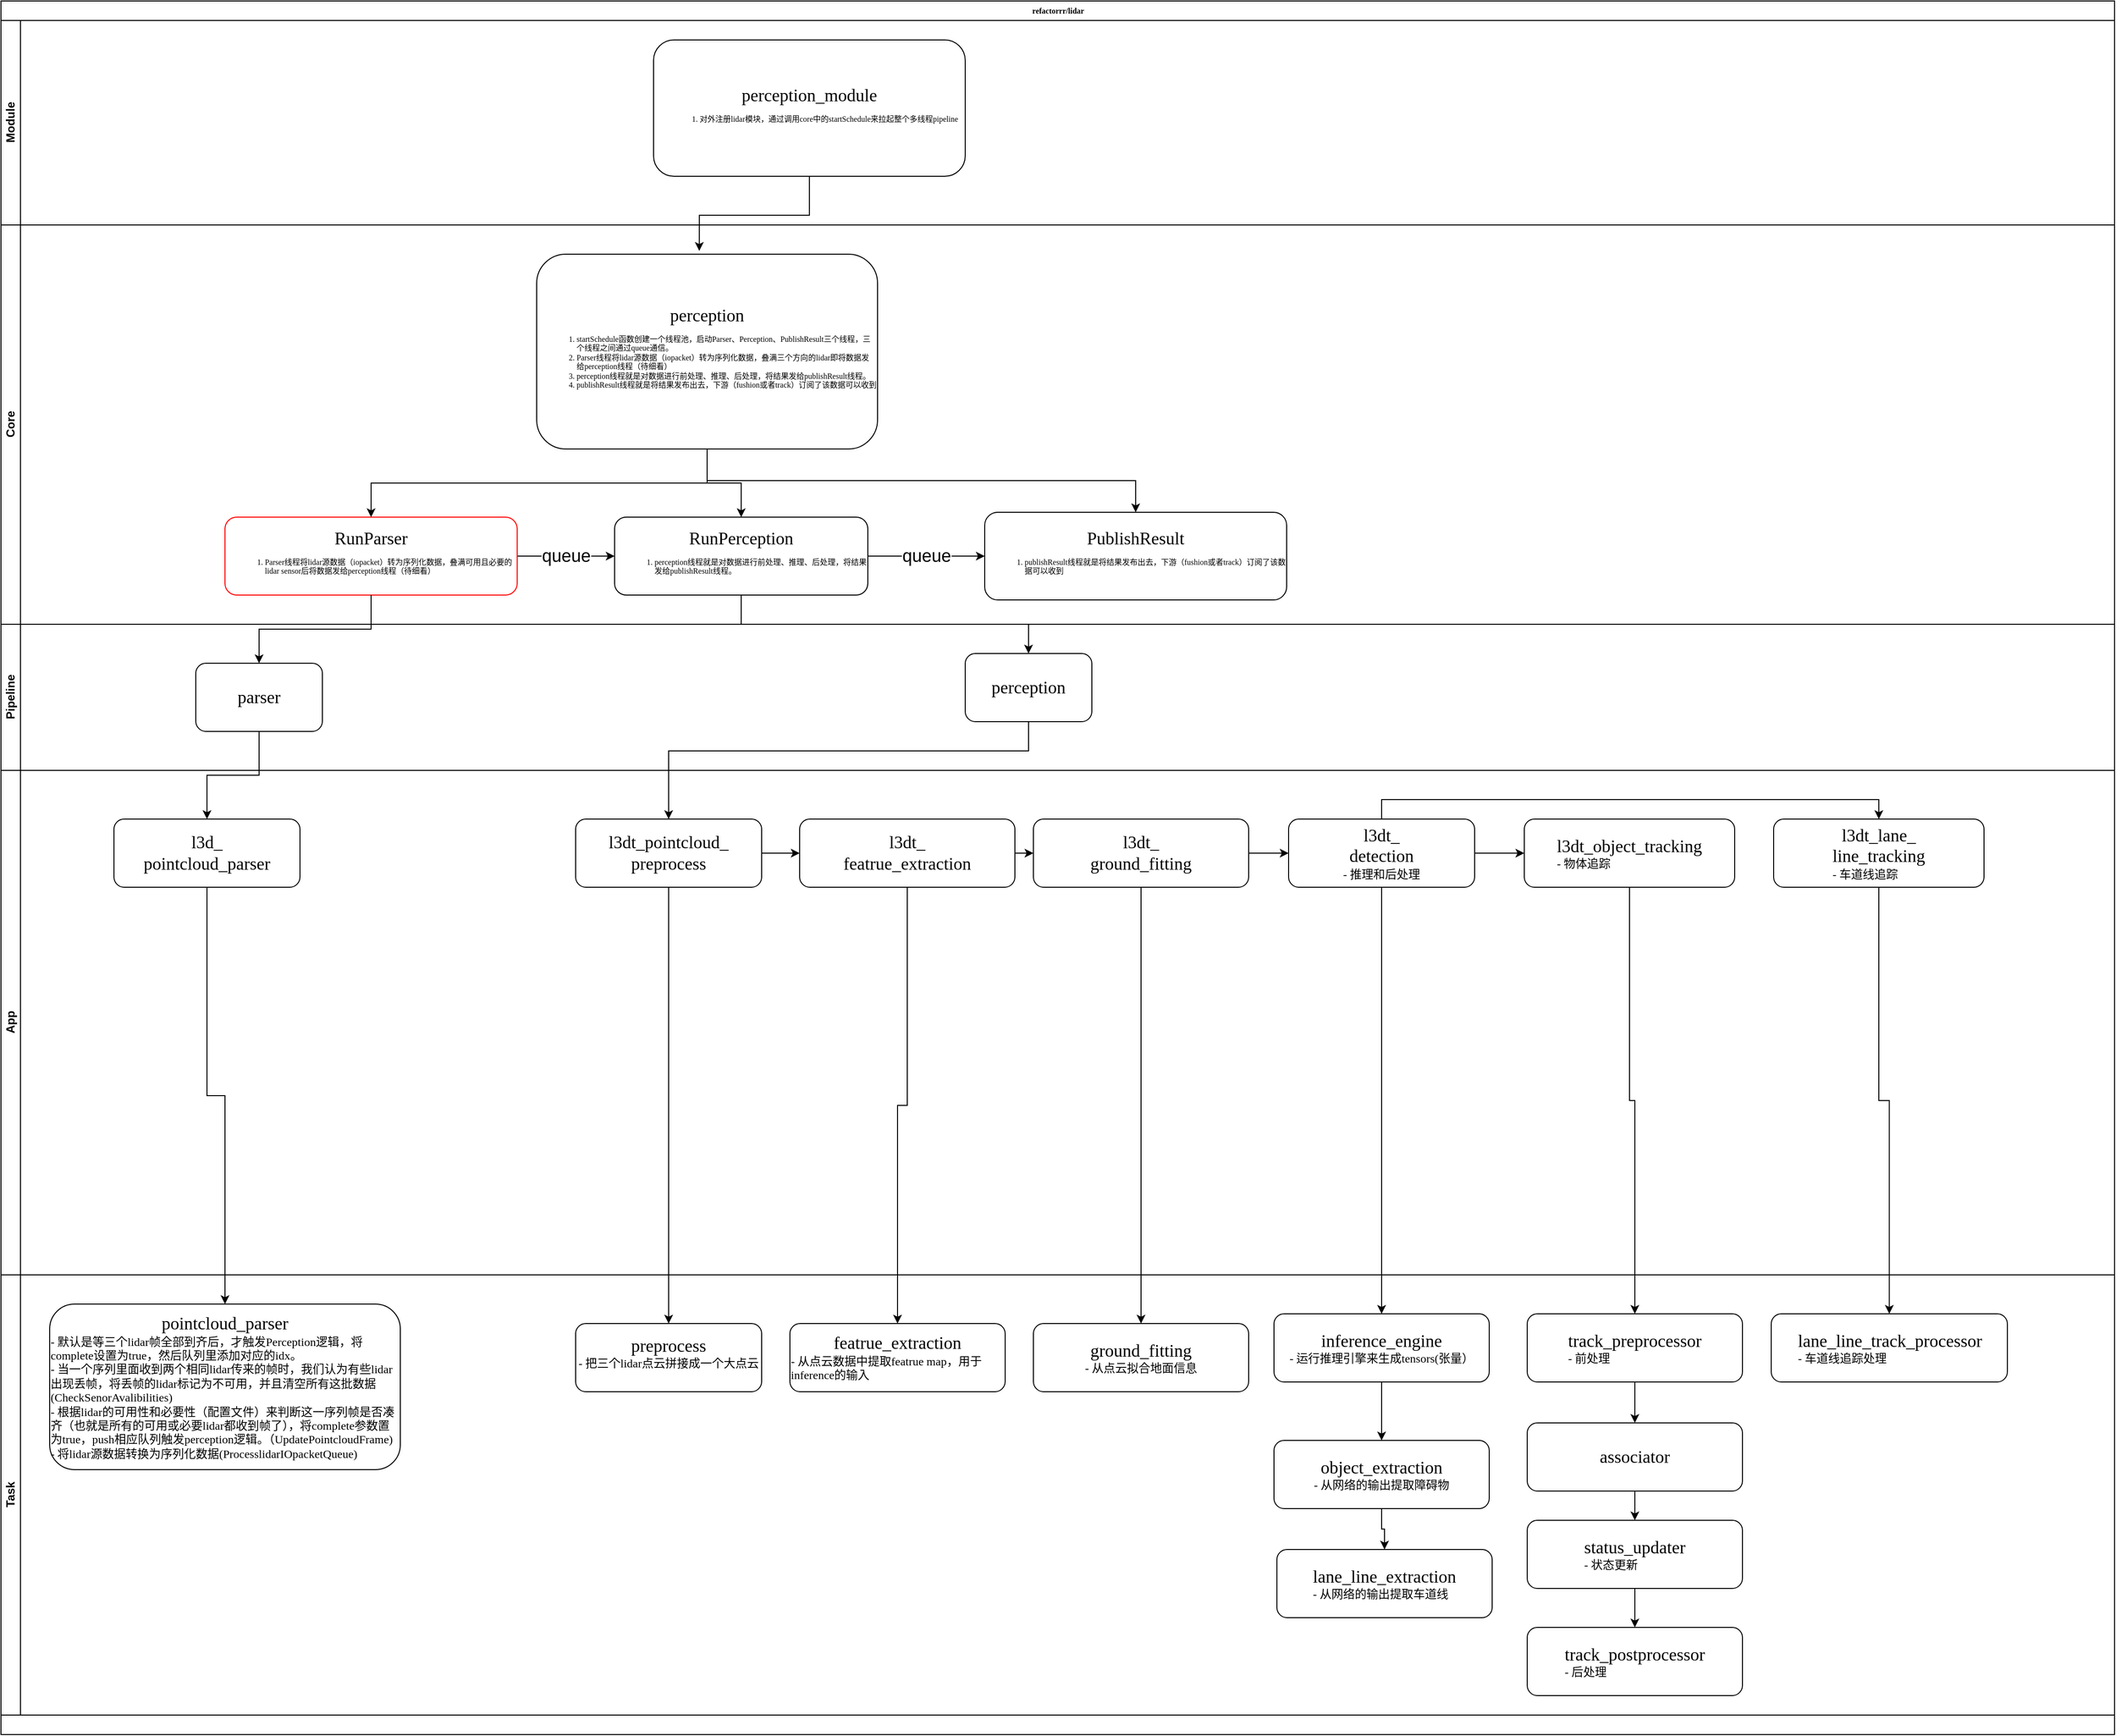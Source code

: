 <mxfile version="20.4.0" type="github" pages="2">
  <diagram id="prtHgNgQTEPvFCAcTncT" name="lidar">
    <mxGraphModel dx="693" dy="453" grid="1" gridSize="10" guides="1" tooltips="1" connect="1" arrows="1" fold="1" page="1" pageScale="1" pageWidth="827" pageHeight="1169" math="0" shadow="0">
      <root>
        <mxCell id="0" />
        <mxCell id="1" parent="0" />
        <mxCell id="i9hTqn1LafawCwxlMAOP-1" value="refactorrr/lidar" style="swimlane;html=1;childLayout=stackLayout;horizontal=1;startSize=20;horizontalStack=0;rounded=0;shadow=0;labelBackgroundColor=none;strokeWidth=1;fontFamily=Verdana;fontSize=8;align=center;" vertex="1" parent="1">
          <mxGeometry x="520" y="210" width="2170" height="1780" as="geometry">
            <mxRectangle x="20" y="870" width="70" height="30" as="alternateBounds" />
          </mxGeometry>
        </mxCell>
        <mxCell id="i9hTqn1LafawCwxlMAOP-2" value="Module" style="swimlane;html=1;startSize=20;horizontal=0;" vertex="1" parent="i9hTqn1LafawCwxlMAOP-1">
          <mxGeometry y="20" width="2170" height="210" as="geometry">
            <mxRectangle y="20" width="680" height="30" as="alternateBounds" />
          </mxGeometry>
        </mxCell>
        <mxCell id="i9hTqn1LafawCwxlMAOP-3" value="&lt;font style=&quot;font-size: 18px;&quot;&gt;perception_module&lt;/font&gt;&lt;br&gt;&lt;div style=&quot;text-align: left;&quot;&gt;&lt;ol&gt;&lt;li&gt;对外注册lidar模块，通过调用core中的startSchedule来拉起整个多线程pipeline&lt;/li&gt;&lt;/ol&gt;&lt;/div&gt;" style="rounded=1;whiteSpace=wrap;html=1;shadow=0;labelBackgroundColor=none;strokeWidth=1;fontFamily=Verdana;fontSize=8;align=center;" vertex="1" parent="i9hTqn1LafawCwxlMAOP-2">
          <mxGeometry x="670" y="20" width="320" height="140" as="geometry" />
        </mxCell>
        <mxCell id="i9hTqn1LafawCwxlMAOP-4" value="Core" style="swimlane;html=1;startSize=20;horizontal=0;" vertex="1" parent="i9hTqn1LafawCwxlMAOP-1">
          <mxGeometry y="230" width="2170" height="410" as="geometry">
            <mxRectangle y="20" width="680" height="30" as="alternateBounds" />
          </mxGeometry>
        </mxCell>
        <mxCell id="i9hTqn1LafawCwxlMAOP-6" style="edgeStyle=orthogonalEdgeStyle;rounded=0;orthogonalLoop=1;jettySize=auto;html=1;exitX=0.5;exitY=1;exitDx=0;exitDy=0;entryX=0.5;entryY=0;entryDx=0;entryDy=0;fontSize=18;" edge="1" parent="i9hTqn1LafawCwxlMAOP-4" source="i9hTqn1LafawCwxlMAOP-9" target="i9hTqn1LafawCwxlMAOP-13">
          <mxGeometry relative="1" as="geometry" />
        </mxCell>
        <mxCell id="i9hTqn1LafawCwxlMAOP-7" style="edgeStyle=orthogonalEdgeStyle;rounded=0;orthogonalLoop=1;jettySize=auto;html=1;exitX=0.5;exitY=1;exitDx=0;exitDy=0;fontSize=18;" edge="1" parent="i9hTqn1LafawCwxlMAOP-4" source="i9hTqn1LafawCwxlMAOP-9" target="i9hTqn1LafawCwxlMAOP-11">
          <mxGeometry relative="1" as="geometry" />
        </mxCell>
        <mxCell id="i9hTqn1LafawCwxlMAOP-8" style="edgeStyle=orthogonalEdgeStyle;rounded=0;orthogonalLoop=1;jettySize=auto;html=1;exitX=0.5;exitY=1;exitDx=0;exitDy=0;fontSize=18;" edge="1" parent="i9hTqn1LafawCwxlMAOP-4" source="i9hTqn1LafawCwxlMAOP-9" target="i9hTqn1LafawCwxlMAOP-14">
          <mxGeometry relative="1" as="geometry" />
        </mxCell>
        <mxCell id="i9hTqn1LafawCwxlMAOP-9" value="&lt;font style=&quot;font-size: 18px;&quot;&gt;perception&lt;/font&gt;&lt;br&gt;&lt;div style=&quot;text-align: left;&quot;&gt;&lt;ol&gt;&lt;li&gt;&lt;span style=&quot;background-color: initial;&quot;&gt;startSchedule函数创建一个线程池，启动Parser、Perception、PublishResult三个线程，三个线程之间通过queue通信。&lt;/span&gt;&lt;/li&gt;&lt;li&gt;&lt;span style=&quot;background-color: initial;&quot;&gt;Parser线程将lidar源数据（iopacket）转为序列化数据，叠满三个方向的lidar即将数据发给perception线程（待细看）&lt;/span&gt;&lt;/li&gt;&lt;li&gt;&lt;span style=&quot;background-color: initial;&quot;&gt;perception线程就是对数据进行前处理、推理、后处理，将结果发给publishResult线程。&lt;/span&gt;&lt;/li&gt;&lt;li&gt;&lt;span style=&quot;background-color: initial;&quot;&gt;publishResult线程就是将结果发布出去，下游（fushion或者track）订阅了该数据可以收到&lt;/span&gt;&lt;/li&gt;&lt;/ol&gt;&lt;/div&gt;" style="rounded=1;whiteSpace=wrap;html=1;shadow=0;labelBackgroundColor=none;strokeWidth=1;fontFamily=Verdana;fontSize=8;align=center;" vertex="1" parent="i9hTqn1LafawCwxlMAOP-4">
          <mxGeometry x="550" y="30" width="350" height="200" as="geometry" />
        </mxCell>
        <mxCell id="i9hTqn1LafawCwxlMAOP-10" value="queue" style="edgeStyle=orthogonalEdgeStyle;rounded=0;orthogonalLoop=1;jettySize=auto;html=1;exitX=1;exitY=0.5;exitDx=0;exitDy=0;entryX=0;entryY=0.5;entryDx=0;entryDy=0;fontSize=18;" edge="1" parent="i9hTqn1LafawCwxlMAOP-4" source="i9hTqn1LafawCwxlMAOP-11" target="i9hTqn1LafawCwxlMAOP-14">
          <mxGeometry relative="1" as="geometry" />
        </mxCell>
        <mxCell id="i9hTqn1LafawCwxlMAOP-11" value="&lt;font style=&quot;font-size: 18px;&quot;&gt;RunPerception&lt;/font&gt;&lt;br&gt;&lt;div style=&quot;text-align: left;&quot;&gt;&lt;ol&gt;&lt;li&gt;&lt;span style=&quot;background-color: initial;&quot;&gt;perception线程就是对数据进行前处理、推理、后处理，将结果发给publishResult线程。&lt;/span&gt;&lt;br&gt;&lt;/li&gt;&lt;/ol&gt;&lt;/div&gt;" style="rounded=1;whiteSpace=wrap;html=1;shadow=0;labelBackgroundColor=none;strokeWidth=1;fontFamily=Verdana;fontSize=8;align=center;" vertex="1" parent="i9hTqn1LafawCwxlMAOP-4">
          <mxGeometry x="630" y="300" width="260" height="80" as="geometry" />
        </mxCell>
        <mxCell id="i9hTqn1LafawCwxlMAOP-12" value="queue" style="edgeStyle=orthogonalEdgeStyle;rounded=0;orthogonalLoop=1;jettySize=auto;html=1;exitX=1;exitY=0.5;exitDx=0;exitDy=0;entryX=0;entryY=0.5;entryDx=0;entryDy=0;fontSize=18;" edge="1" parent="i9hTqn1LafawCwxlMAOP-4" source="i9hTqn1LafawCwxlMAOP-13" target="i9hTqn1LafawCwxlMAOP-11">
          <mxGeometry relative="1" as="geometry" />
        </mxCell>
        <mxCell id="i9hTqn1LafawCwxlMAOP-13" value="&lt;font style=&quot;font-size: 18px;&quot;&gt;RunParser&lt;/font&gt;&lt;br&gt;&lt;div style=&quot;text-align: left;&quot;&gt;&lt;ol&gt;&lt;li&gt;&lt;span style=&quot;background-color: initial;&quot;&gt;Parser线程将lidar源数据（iopacket）转为序列化数据，叠满可用且必要的lidar sensor后将数据发给perception线程（待细看）&lt;/span&gt;&lt;br&gt;&lt;/li&gt;&lt;/ol&gt;&lt;/div&gt;" style="rounded=1;whiteSpace=wrap;html=1;shadow=0;labelBackgroundColor=none;strokeWidth=1;fontFamily=Verdana;fontSize=8;align=center;strokeColor=#FF0000;" vertex="1" parent="i9hTqn1LafawCwxlMAOP-4">
          <mxGeometry x="230" y="300" width="300" height="80" as="geometry" />
        </mxCell>
        <mxCell id="i9hTqn1LafawCwxlMAOP-14" value="&lt;font style=&quot;font-size: 18px;&quot;&gt;PublishResult&lt;/font&gt;&lt;br&gt;&lt;div style=&quot;text-align: left;&quot;&gt;&lt;ol&gt;&lt;li&gt;&lt;span style=&quot;background-color: initial;&quot;&gt;publishResult线程就是将结果发布出去，下游（fushion或者track）订阅了该数据可以收到&lt;/span&gt;&lt;br&gt;&lt;/li&gt;&lt;/ol&gt;&lt;/div&gt;" style="rounded=1;whiteSpace=wrap;html=1;shadow=0;labelBackgroundColor=none;strokeWidth=1;fontFamily=Verdana;fontSize=8;align=center;" vertex="1" parent="i9hTqn1LafawCwxlMAOP-4">
          <mxGeometry x="1010" y="295" width="310" height="90" as="geometry" />
        </mxCell>
        <mxCell id="i9hTqn1LafawCwxlMAOP-15" value="Pipeline" style="swimlane;html=1;startSize=20;horizontal=0;" vertex="1" parent="i9hTqn1LafawCwxlMAOP-1">
          <mxGeometry y="640" width="2170" height="150" as="geometry">
            <mxRectangle y="20" width="680" height="30" as="alternateBounds" />
          </mxGeometry>
        </mxCell>
        <mxCell id="i9hTqn1LafawCwxlMAOP-16" value="&lt;font style=&quot;font-size: 18px;&quot;&gt;parser&lt;br&gt;&lt;/font&gt;" style="rounded=1;whiteSpace=wrap;html=1;shadow=0;labelBackgroundColor=none;strokeWidth=1;fontFamily=Verdana;fontSize=8;align=center;" vertex="1" parent="i9hTqn1LafawCwxlMAOP-15">
          <mxGeometry x="200" y="40" width="130" height="70" as="geometry" />
        </mxCell>
        <mxCell id="i9hTqn1LafawCwxlMAOP-17" value="&lt;font style=&quot;font-size: 18px;&quot;&gt;perception&lt;br&gt;&lt;/font&gt;" style="rounded=1;whiteSpace=wrap;html=1;shadow=0;labelBackgroundColor=none;strokeWidth=1;fontFamily=Verdana;fontSize=8;align=center;" vertex="1" parent="i9hTqn1LafawCwxlMAOP-15">
          <mxGeometry x="990" y="30" width="130" height="70" as="geometry" />
        </mxCell>
        <mxCell id="i9hTqn1LafawCwxlMAOP-47" style="edgeStyle=orthogonalEdgeStyle;rounded=0;orthogonalLoop=1;jettySize=auto;html=1;exitX=0.5;exitY=1;exitDx=0;exitDy=0;entryX=0.5;entryY=0;entryDx=0;entryDy=0;fontSize=12;" edge="1" parent="i9hTqn1LafawCwxlMAOP-1" source="i9hTqn1LafawCwxlMAOP-28" target="i9hTqn1LafawCwxlMAOP-36">
          <mxGeometry relative="1" as="geometry" />
        </mxCell>
        <mxCell id="i9hTqn1LafawCwxlMAOP-48" style="edgeStyle=orthogonalEdgeStyle;rounded=0;orthogonalLoop=1;jettySize=auto;html=1;exitX=0.5;exitY=1;exitDx=0;exitDy=0;fontSize=12;" edge="1" parent="i9hTqn1LafawCwxlMAOP-1" source="i9hTqn1LafawCwxlMAOP-29" target="i9hTqn1LafawCwxlMAOP-38">
          <mxGeometry relative="1" as="geometry" />
        </mxCell>
        <mxCell id="i9hTqn1LafawCwxlMAOP-18" value="App" style="swimlane;html=1;startSize=20;horizontal=0;" vertex="1" parent="i9hTqn1LafawCwxlMAOP-1">
          <mxGeometry y="790" width="2170" height="518" as="geometry" />
        </mxCell>
        <mxCell id="i9hTqn1LafawCwxlMAOP-20" value="&lt;font style=&quot;font-size: 18px;&quot;&gt;l3d_&lt;br&gt;pointcloud_parser&lt;br&gt;&lt;/font&gt;" style="rounded=1;whiteSpace=wrap;html=1;shadow=0;labelBackgroundColor=none;strokeWidth=1;fontFamily=Verdana;fontSize=8;align=center;" vertex="1" parent="i9hTqn1LafawCwxlMAOP-18">
          <mxGeometry x="116" y="50" width="191" height="70" as="geometry" />
        </mxCell>
        <mxCell id="i9hTqn1LafawCwxlMAOP-22" style="edgeStyle=orthogonalEdgeStyle;rounded=0;orthogonalLoop=1;jettySize=auto;html=1;exitX=1;exitY=0.5;exitDx=0;exitDy=0;entryX=0;entryY=0.5;entryDx=0;entryDy=0;fontSize=12;" edge="1" parent="i9hTqn1LafawCwxlMAOP-18" source="i9hTqn1LafawCwxlMAOP-24" target="i9hTqn1LafawCwxlMAOP-26">
          <mxGeometry relative="1" as="geometry" />
        </mxCell>
        <mxCell id="i9hTqn1LafawCwxlMAOP-24" value="&lt;font style=&quot;font-size: 18px;&quot;&gt;l3dt_pointcloud_&lt;br&gt;preprocess&lt;br&gt;&lt;/font&gt;" style="rounded=1;whiteSpace=wrap;html=1;shadow=0;labelBackgroundColor=none;strokeWidth=1;fontFamily=Verdana;fontSize=8;align=center;" vertex="1" parent="i9hTqn1LafawCwxlMAOP-18">
          <mxGeometry x="590" y="50" width="191" height="70" as="geometry" />
        </mxCell>
        <mxCell id="i9hTqn1LafawCwxlMAOP-55" style="edgeStyle=orthogonalEdgeStyle;rounded=0;orthogonalLoop=1;jettySize=auto;html=1;exitX=1;exitY=0.5;exitDx=0;exitDy=0;entryX=0;entryY=0.5;entryDx=0;entryDy=0;fontSize=12;" edge="1" parent="i9hTqn1LafawCwxlMAOP-18" source="i9hTqn1LafawCwxlMAOP-26" target="i9hTqn1LafawCwxlMAOP-51">
          <mxGeometry relative="1" as="geometry" />
        </mxCell>
        <mxCell id="i9hTqn1LafawCwxlMAOP-26" value="&lt;font style=&quot;font-size: 18px;&quot;&gt;l3dt_&lt;br&gt;featrue_extraction&lt;br&gt;&lt;/font&gt;" style="rounded=1;whiteSpace=wrap;html=1;shadow=0;labelBackgroundColor=none;strokeWidth=1;fontFamily=Verdana;fontSize=8;align=center;" vertex="1" parent="i9hTqn1LafawCwxlMAOP-18">
          <mxGeometry x="820" y="50" width="221" height="70" as="geometry" />
        </mxCell>
        <mxCell id="i9hTqn1LafawCwxlMAOP-27" style="edgeStyle=orthogonalEdgeStyle;rounded=0;orthogonalLoop=1;jettySize=auto;html=1;exitX=1;exitY=0.5;exitDx=0;exitDy=0;entryX=0;entryY=0.5;entryDx=0;entryDy=0;fontSize=12;" edge="1" parent="i9hTqn1LafawCwxlMAOP-18" source="i9hTqn1LafawCwxlMAOP-28" target="i9hTqn1LafawCwxlMAOP-29">
          <mxGeometry relative="1" as="geometry" />
        </mxCell>
        <mxCell id="jsTDtTR6wFZUYbyAW-ll-1" style="edgeStyle=orthogonalEdgeStyle;rounded=0;orthogonalLoop=1;jettySize=auto;html=1;exitX=0.5;exitY=0;exitDx=0;exitDy=0;entryX=0.5;entryY=0;entryDx=0;entryDy=0;fontSize=12;" edge="1" parent="i9hTqn1LafawCwxlMAOP-18" source="i9hTqn1LafawCwxlMAOP-28" target="i9hTqn1LafawCwxlMAOP-59">
          <mxGeometry relative="1" as="geometry" />
        </mxCell>
        <mxCell id="i9hTqn1LafawCwxlMAOP-28" value="&lt;font style=&quot;&quot;&gt;&lt;span style=&quot;font-size: 18px;&quot;&gt;l3dt_&lt;/span&gt;&lt;br&gt;&lt;span style=&quot;font-size: 18px;&quot;&gt;detection&lt;/span&gt;&lt;br&gt;&lt;div style=&quot;text-align: left;&quot;&gt;&lt;span style=&quot;background-color: initial;&quot;&gt;&lt;font style=&quot;font-size: 12px;&quot;&gt;- 推理和后处理&lt;/font&gt;&lt;/span&gt;&lt;/div&gt;&lt;/font&gt;" style="rounded=1;whiteSpace=wrap;html=1;shadow=0;labelBackgroundColor=none;strokeWidth=1;fontFamily=Verdana;fontSize=8;align=center;" vertex="1" parent="i9hTqn1LafawCwxlMAOP-18">
          <mxGeometry x="1322" y="50" width="191" height="70" as="geometry" />
        </mxCell>
        <mxCell id="i9hTqn1LafawCwxlMAOP-29" value="&lt;div style=&quot;&quot;&gt;&lt;span style=&quot;font-size: 18px; background-color: initial;&quot;&gt;l3dt_object&lt;/span&gt;&lt;span style=&quot;background-color: initial; font-size: 18px;&quot;&gt;_tracking&lt;/span&gt;&lt;/div&gt;&lt;div style=&quot;text-align: left;&quot;&gt;&lt;span style=&quot;background-color: initial;&quot;&gt;&lt;font style=&quot;font-size: 12px;&quot;&gt;- 物体追踪&lt;/font&gt;&lt;/span&gt;&lt;/div&gt;" style="rounded=1;whiteSpace=wrap;html=1;shadow=0;labelBackgroundColor=none;strokeWidth=1;fontFamily=Verdana;fontSize=8;align=center;" vertex="1" parent="i9hTqn1LafawCwxlMAOP-18">
          <mxGeometry x="1564" y="50" width="216" height="70" as="geometry" />
        </mxCell>
        <mxCell id="i9hTqn1LafawCwxlMAOP-56" style="edgeStyle=orthogonalEdgeStyle;rounded=0;orthogonalLoop=1;jettySize=auto;html=1;exitX=1;exitY=0.5;exitDx=0;exitDy=0;entryX=0;entryY=0.5;entryDx=0;entryDy=0;fontSize=12;" edge="1" parent="i9hTqn1LafawCwxlMAOP-18" source="i9hTqn1LafawCwxlMAOP-51" target="i9hTqn1LafawCwxlMAOP-28">
          <mxGeometry relative="1" as="geometry" />
        </mxCell>
        <mxCell id="i9hTqn1LafawCwxlMAOP-51" value="&lt;font style=&quot;font-size: 18px;&quot;&gt;l3dt_&lt;br&gt;ground_fitting&lt;br&gt;&lt;/font&gt;" style="rounded=1;whiteSpace=wrap;html=1;shadow=0;labelBackgroundColor=none;strokeWidth=1;fontFamily=Verdana;fontSize=8;align=center;" vertex="1" parent="i9hTqn1LafawCwxlMAOP-18">
          <mxGeometry x="1060" y="50" width="221" height="70" as="geometry" />
        </mxCell>
        <mxCell id="i9hTqn1LafawCwxlMAOP-59" value="&lt;div style=&quot;&quot;&gt;&lt;span style=&quot;font-size: 18px; background-color: initial;&quot;&gt;l3dt_lane_&lt;/span&gt;&lt;/div&gt;&lt;div style=&quot;&quot;&gt;&lt;span style=&quot;font-size: 18px; background-color: initial;&quot;&gt;line_tracking&lt;/span&gt;&lt;/div&gt;&lt;div style=&quot;text-align: left;&quot;&gt;&lt;span style=&quot;background-color: initial;&quot;&gt;&lt;font style=&quot;font-size: 12px;&quot;&gt;- 车道线追踪&lt;/font&gt;&lt;/span&gt;&lt;/div&gt;" style="rounded=1;whiteSpace=wrap;html=1;shadow=0;labelBackgroundColor=none;strokeWidth=1;fontFamily=Verdana;fontSize=8;align=center;" vertex="1" parent="i9hTqn1LafawCwxlMAOP-18">
          <mxGeometry x="1820" y="50" width="216" height="70" as="geometry" />
        </mxCell>
        <mxCell id="i9hTqn1LafawCwxlMAOP-39" style="edgeStyle=orthogonalEdgeStyle;rounded=0;orthogonalLoop=1;jettySize=auto;html=1;entryX=0.5;entryY=0;entryDx=0;entryDy=0;fontSize=18;" edge="1" parent="i9hTqn1LafawCwxlMAOP-1" source="i9hTqn1LafawCwxlMAOP-16" target="i9hTqn1LafawCwxlMAOP-20">
          <mxGeometry relative="1" as="geometry" />
        </mxCell>
        <mxCell id="i9hTqn1LafawCwxlMAOP-42" style="edgeStyle=orthogonalEdgeStyle;rounded=0;orthogonalLoop=1;jettySize=auto;html=1;exitX=0.5;exitY=1;exitDx=0;exitDy=0;entryX=0.5;entryY=0;entryDx=0;entryDy=0;fontSize=18;" edge="1" parent="i9hTqn1LafawCwxlMAOP-1" source="i9hTqn1LafawCwxlMAOP-13" target="i9hTqn1LafawCwxlMAOP-16">
          <mxGeometry relative="1" as="geometry" />
        </mxCell>
        <mxCell id="i9hTqn1LafawCwxlMAOP-43" style="edgeStyle=orthogonalEdgeStyle;rounded=0;orthogonalLoop=1;jettySize=auto;html=1;exitX=0.5;exitY=1;exitDx=0;exitDy=0;fontSize=18;" edge="1" parent="i9hTqn1LafawCwxlMAOP-1" source="i9hTqn1LafawCwxlMAOP-11" target="i9hTqn1LafawCwxlMAOP-17">
          <mxGeometry relative="1" as="geometry" />
        </mxCell>
        <mxCell id="i9hTqn1LafawCwxlMAOP-44" style="edgeStyle=orthogonalEdgeStyle;rounded=0;orthogonalLoop=1;jettySize=auto;html=1;exitX=0.5;exitY=1;exitDx=0;exitDy=0;entryX=0.5;entryY=0;entryDx=0;entryDy=0;fontSize=18;" edge="1" parent="i9hTqn1LafawCwxlMAOP-1" source="i9hTqn1LafawCwxlMAOP-17" target="i9hTqn1LafawCwxlMAOP-24">
          <mxGeometry relative="1" as="geometry">
            <Array as="points">
              <mxPoint x="1055" y="770" />
              <mxPoint x="686" y="770" />
            </Array>
          </mxGeometry>
        </mxCell>
        <mxCell id="i9hTqn1LafawCwxlMAOP-45" style="edgeStyle=orthogonalEdgeStyle;rounded=0;orthogonalLoop=1;jettySize=auto;html=1;exitX=0.5;exitY=1;exitDx=0;exitDy=0;entryX=0.5;entryY=0;entryDx=0;entryDy=0;fontSize=18;" edge="1" parent="i9hTqn1LafawCwxlMAOP-1" source="i9hTqn1LafawCwxlMAOP-24" target="i9hTqn1LafawCwxlMAOP-33">
          <mxGeometry relative="1" as="geometry" />
        </mxCell>
        <mxCell id="i9hTqn1LafawCwxlMAOP-46" style="edgeStyle=orthogonalEdgeStyle;rounded=0;orthogonalLoop=1;jettySize=auto;html=1;exitX=0.5;exitY=1;exitDx=0;exitDy=0;fontSize=12;" edge="1" parent="i9hTqn1LafawCwxlMAOP-1" source="i9hTqn1LafawCwxlMAOP-26" target="i9hTqn1LafawCwxlMAOP-34">
          <mxGeometry relative="1" as="geometry" />
        </mxCell>
        <mxCell id="i9hTqn1LafawCwxlMAOP-49" style="edgeStyle=orthogonalEdgeStyle;rounded=0;orthogonalLoop=1;jettySize=auto;html=1;exitX=0.5;exitY=1;exitDx=0;exitDy=0;entryX=0.477;entryY=-0.017;entryDx=0;entryDy=0;entryPerimeter=0;fontSize=12;" edge="1" parent="i9hTqn1LafawCwxlMAOP-1" source="i9hTqn1LafawCwxlMAOP-3" target="i9hTqn1LafawCwxlMAOP-9">
          <mxGeometry relative="1" as="geometry" />
        </mxCell>
        <mxCell id="i9hTqn1LafawCwxlMAOP-50" style="edgeStyle=orthogonalEdgeStyle;rounded=0;orthogonalLoop=1;jettySize=auto;html=1;exitX=0.5;exitY=1;exitDx=0;exitDy=0;entryX=0.5;entryY=0;entryDx=0;entryDy=0;fontSize=12;" edge="1" parent="i9hTqn1LafawCwxlMAOP-1" source="i9hTqn1LafawCwxlMAOP-20" target="i9hTqn1LafawCwxlMAOP-32">
          <mxGeometry relative="1" as="geometry" />
        </mxCell>
        <mxCell id="i9hTqn1LafawCwxlMAOP-53" style="edgeStyle=orthogonalEdgeStyle;rounded=0;orthogonalLoop=1;jettySize=auto;html=1;exitX=0.5;exitY=1;exitDx=0;exitDy=0;fontSize=12;" edge="1" parent="i9hTqn1LafawCwxlMAOP-1" source="i9hTqn1LafawCwxlMAOP-51" target="i9hTqn1LafawCwxlMAOP-52">
          <mxGeometry relative="1" as="geometry" />
        </mxCell>
        <mxCell id="i9hTqn1LafawCwxlMAOP-58" style="edgeStyle=orthogonalEdgeStyle;rounded=0;orthogonalLoop=1;jettySize=auto;html=1;exitX=0.5;exitY=1;exitDx=0;exitDy=0;fontSize=12;" edge="1" parent="i9hTqn1LafawCwxlMAOP-1" source="i9hTqn1LafawCwxlMAOP-59" target="i9hTqn1LafawCwxlMAOP-60">
          <mxGeometry relative="1" as="geometry" />
        </mxCell>
        <mxCell id="i9hTqn1LafawCwxlMAOP-30" value="Task" style="swimlane;html=1;startSize=20;horizontal=0;" vertex="1" parent="i9hTqn1LafawCwxlMAOP-1">
          <mxGeometry y="1308" width="2170" height="452" as="geometry" />
        </mxCell>
        <mxCell id="i9hTqn1LafawCwxlMAOP-32" value="&lt;font style=&quot;&quot;&gt;&lt;span style=&quot;font-size: 18px;&quot;&gt;pointcloud_parser&lt;/span&gt;&lt;br&gt;&lt;div style=&quot;font-size: 12px; text-align: left;&quot;&gt;&lt;span style=&quot;background-color: initial;&quot;&gt;- 默认是等三个lidar帧全部到齐后，才&lt;/span&gt;&lt;span style=&quot;background-color: initial;&quot;&gt;触发Perception逻辑，将complete设置为true，然后队列里添加对应的idx。&lt;/span&gt;&lt;/div&gt;&lt;div style=&quot;font-size: 12px; text-align: left;&quot;&gt;- 当一个序列里面收到两个相同lidar传来的帧时，我们认为有些lidar出现丢帧，将丢帧的lidar标记为不可用，并且清空所有这批数据(CheckSenorAvalibilities)&lt;/div&gt;&lt;div style=&quot;font-size: 12px; text-align: left;&quot;&gt;- 根据lidar的可用性和必要性（配置文件）来判断这一序列帧是否凑齐（也就是所有的可用或必要lidar都收到帧了），将complete参数置为true，push相应队列触发&lt;span style=&quot;background-color: initial;&quot;&gt;perception逻辑。（UpdatePointcloudFrame)&lt;/span&gt;&lt;/div&gt;&lt;div style=&quot;font-size: 12px; text-align: left;&quot;&gt;&lt;span style=&quot;background-color: initial;&quot;&gt;- 将lidar源数据转换为序列化数据(ProcesslidarIOpacketQueue)&lt;/span&gt;&lt;/div&gt;&lt;/font&gt;" style="rounded=1;whiteSpace=wrap;html=1;shadow=0;labelBackgroundColor=none;strokeWidth=1;fontFamily=Verdana;fontSize=8;align=center;" vertex="1" parent="i9hTqn1LafawCwxlMAOP-30">
          <mxGeometry x="50" y="30" width="360" height="170" as="geometry" />
        </mxCell>
        <mxCell id="i9hTqn1LafawCwxlMAOP-33" value="&lt;font style=&quot;&quot;&gt;&lt;span style=&quot;font-size: 18px;&quot;&gt;preprocess&lt;/span&gt;&lt;br&gt;&lt;div style=&quot;text-align: left;&quot;&gt;&lt;span style=&quot;background-color: initial;&quot;&gt;&lt;font style=&quot;font-size: 12px;&quot;&gt;- 把三个lidar点云拼接成一个大点云&lt;/font&gt;&lt;/span&gt;&lt;/div&gt;&lt;br&gt;&lt;/font&gt;" style="rounded=1;whiteSpace=wrap;html=1;shadow=0;labelBackgroundColor=none;strokeWidth=1;fontFamily=Verdana;fontSize=8;align=center;" vertex="1" parent="i9hTqn1LafawCwxlMAOP-30">
          <mxGeometry x="590" y="50" width="191" height="70" as="geometry" />
        </mxCell>
        <mxCell id="i9hTqn1LafawCwxlMAOP-34" value="&lt;font style=&quot;&quot;&gt;&lt;span style=&quot;font-size: 18px;&quot;&gt;featrue_extraction&lt;/span&gt;&lt;br&gt;&lt;div style=&quot;text-align: left;&quot;&gt;&lt;span style=&quot;background-color: initial;&quot;&gt;&lt;font style=&quot;font-size: 12px;&quot;&gt;- 从点云数据中提取featrue map，用于inference的输入&lt;/font&gt;&lt;/span&gt;&lt;/div&gt;&lt;/font&gt;" style="rounded=1;whiteSpace=wrap;html=1;shadow=0;labelBackgroundColor=none;strokeWidth=1;fontFamily=Verdana;fontSize=8;align=center;" vertex="1" parent="i9hTqn1LafawCwxlMAOP-30">
          <mxGeometry x="810" y="50" width="221" height="70" as="geometry" />
        </mxCell>
        <mxCell id="i9hTqn1LafawCwxlMAOP-35" style="edgeStyle=orthogonalEdgeStyle;rounded=0;orthogonalLoop=1;jettySize=auto;html=1;exitX=0.5;exitY=1;exitDx=0;exitDy=0;entryX=0.5;entryY=0;entryDx=0;entryDy=0;fontSize=12;" edge="1" parent="i9hTqn1LafawCwxlMAOP-30" source="i9hTqn1LafawCwxlMAOP-36" target="i9hTqn1LafawCwxlMAOP-37">
          <mxGeometry relative="1" as="geometry" />
        </mxCell>
        <mxCell id="i9hTqn1LafawCwxlMAOP-36" value="&lt;font style=&quot;&quot;&gt;&lt;span style=&quot;font-size: 18px;&quot;&gt;inference_engine&lt;/span&gt;&lt;br&gt;&lt;div style=&quot;text-align: left;&quot;&gt;&lt;span style=&quot;background-color: initial;&quot;&gt;&lt;font style=&quot;font-size: 12px;&quot;&gt;- 运行推理引擎来生成tensors(张量）&lt;/font&gt;&lt;/span&gt;&lt;/div&gt;&lt;/font&gt;" style="rounded=1;whiteSpace=wrap;html=1;shadow=0;labelBackgroundColor=none;strokeWidth=1;fontFamily=Verdana;fontSize=8;align=center;" vertex="1" parent="i9hTqn1LafawCwxlMAOP-30">
          <mxGeometry x="1307" y="40" width="221" height="70" as="geometry" />
        </mxCell>
        <mxCell id="i9hTqn1LafawCwxlMAOP-57" style="edgeStyle=orthogonalEdgeStyle;rounded=0;orthogonalLoop=1;jettySize=auto;html=1;exitX=0.5;exitY=1;exitDx=0;exitDy=0;entryX=0.5;entryY=0;entryDx=0;entryDy=0;fontSize=12;" edge="1" parent="i9hTqn1LafawCwxlMAOP-30" source="i9hTqn1LafawCwxlMAOP-37" target="i9hTqn1LafawCwxlMAOP-54">
          <mxGeometry relative="1" as="geometry" />
        </mxCell>
        <mxCell id="i9hTqn1LafawCwxlMAOP-37" value="&lt;font style=&quot;&quot;&gt;&lt;span style=&quot;font-size: 18px;&quot;&gt;object_extraction&lt;/span&gt;&lt;br&gt;&lt;div style=&quot;text-align: left;&quot;&gt;&lt;span style=&quot;background-color: initial;&quot;&gt;&lt;font style=&quot;font-size: 12px;&quot;&gt;- 从网络的输出提取障碍物&lt;/font&gt;&lt;/span&gt;&lt;/div&gt;&lt;/font&gt;" style="rounded=1;whiteSpace=wrap;html=1;shadow=0;labelBackgroundColor=none;strokeWidth=1;fontFamily=Verdana;fontSize=8;align=center;" vertex="1" parent="i9hTqn1LafawCwxlMAOP-30">
          <mxGeometry x="1307" y="170" width="221" height="70" as="geometry" />
        </mxCell>
        <mxCell id="jsTDtTR6wFZUYbyAW-ll-2" style="edgeStyle=orthogonalEdgeStyle;rounded=0;orthogonalLoop=1;jettySize=auto;html=1;exitX=0.5;exitY=1;exitDx=0;exitDy=0;entryX=0.5;entryY=0;entryDx=0;entryDy=0;fontSize=12;" edge="1" parent="i9hTqn1LafawCwxlMAOP-30" source="i9hTqn1LafawCwxlMAOP-38" target="i9hTqn1LafawCwxlMAOP-61">
          <mxGeometry relative="1" as="geometry" />
        </mxCell>
        <mxCell id="i9hTqn1LafawCwxlMAOP-38" value="&lt;font style=&quot;&quot;&gt;&lt;span style=&quot;font-size: 18px;&quot;&gt;track_preprocessor&lt;/span&gt;&lt;br&gt;&lt;div style=&quot;text-align: left;&quot;&gt;&lt;span style=&quot;background-color: initial;&quot;&gt;&lt;font style=&quot;font-size: 12px;&quot;&gt;- 前处理&lt;/font&gt;&lt;/span&gt;&lt;/div&gt;&lt;/font&gt;" style="rounded=1;whiteSpace=wrap;html=1;shadow=0;labelBackgroundColor=none;strokeWidth=1;fontFamily=Verdana;fontSize=8;align=center;" vertex="1" parent="i9hTqn1LafawCwxlMAOP-30">
          <mxGeometry x="1567" y="40" width="221" height="70" as="geometry" />
        </mxCell>
        <mxCell id="i9hTqn1LafawCwxlMAOP-52" value="&lt;font style=&quot;&quot;&gt;&lt;span style=&quot;font-size: 18px;&quot;&gt;ground_fitting&lt;/span&gt;&lt;br&gt;&lt;div style=&quot;text-align: left;&quot;&gt;&lt;span style=&quot;background-color: initial;&quot;&gt;&lt;font style=&quot;font-size: 12px;&quot;&gt;- 从点云拟合地面信息&lt;/font&gt;&lt;/span&gt;&lt;/div&gt;&lt;/font&gt;" style="rounded=1;whiteSpace=wrap;html=1;shadow=0;labelBackgroundColor=none;strokeWidth=1;fontFamily=Verdana;fontSize=8;align=center;" vertex="1" parent="i9hTqn1LafawCwxlMAOP-30">
          <mxGeometry x="1060" y="50" width="221" height="70" as="geometry" />
        </mxCell>
        <mxCell id="i9hTqn1LafawCwxlMAOP-54" value="&lt;font style=&quot;&quot;&gt;&lt;span style=&quot;font-size: 18px;&quot;&gt;lane_line_extraction&lt;/span&gt;&lt;br&gt;&lt;div style=&quot;text-align: left;&quot;&gt;&lt;span style=&quot;background-color: initial;&quot;&gt;&lt;font style=&quot;font-size: 12px;&quot;&gt;- 从网络的输出提取车道线&lt;/font&gt;&lt;/span&gt;&lt;/div&gt;&lt;/font&gt;" style="rounded=1;whiteSpace=wrap;html=1;shadow=0;labelBackgroundColor=none;strokeWidth=1;fontFamily=Verdana;fontSize=8;align=center;" vertex="1" parent="i9hTqn1LafawCwxlMAOP-30">
          <mxGeometry x="1310" y="282" width="221" height="70" as="geometry" />
        </mxCell>
        <mxCell id="i9hTqn1LafawCwxlMAOP-60" value="&lt;font style=&quot;&quot;&gt;&lt;span style=&quot;font-size: 18px;&quot;&gt;lane_line_track_processor&lt;/span&gt;&lt;br&gt;&lt;div style=&quot;text-align: left;&quot;&gt;&lt;span style=&quot;background-color: initial;&quot;&gt;&lt;font style=&quot;font-size: 12px;&quot;&gt;- 车道线追踪处理&lt;/font&gt;&lt;/span&gt;&lt;/div&gt;&lt;/font&gt;" style="rounded=1;whiteSpace=wrap;html=1;shadow=0;labelBackgroundColor=none;strokeWidth=1;fontFamily=Verdana;fontSize=8;align=center;" vertex="1" parent="i9hTqn1LafawCwxlMAOP-30">
          <mxGeometry x="1817.5" y="40" width="242.5" height="70" as="geometry" />
        </mxCell>
        <mxCell id="jsTDtTR6wFZUYbyAW-ll-3" style="edgeStyle=orthogonalEdgeStyle;rounded=0;orthogonalLoop=1;jettySize=auto;html=1;exitX=0.5;exitY=1;exitDx=0;exitDy=0;entryX=0.5;entryY=0;entryDx=0;entryDy=0;fontSize=12;" edge="1" parent="i9hTqn1LafawCwxlMAOP-30" source="i9hTqn1LafawCwxlMAOP-61" target="i9hTqn1LafawCwxlMAOP-62">
          <mxGeometry relative="1" as="geometry" />
        </mxCell>
        <mxCell id="i9hTqn1LafawCwxlMAOP-61" value="&lt;font style=&quot;&quot;&gt;&lt;span style=&quot;font-size: 18px;&quot;&gt;associator&lt;br&gt;&lt;/span&gt;&lt;/font&gt;" style="rounded=1;whiteSpace=wrap;html=1;shadow=0;labelBackgroundColor=none;strokeWidth=1;fontFamily=Verdana;fontSize=8;align=center;" vertex="1" parent="i9hTqn1LafawCwxlMAOP-30">
          <mxGeometry x="1567" y="152" width="221" height="70" as="geometry" />
        </mxCell>
        <mxCell id="jsTDtTR6wFZUYbyAW-ll-4" style="edgeStyle=orthogonalEdgeStyle;rounded=0;orthogonalLoop=1;jettySize=auto;html=1;exitX=0.5;exitY=1;exitDx=0;exitDy=0;fontSize=12;" edge="1" parent="i9hTqn1LafawCwxlMAOP-30" source="i9hTqn1LafawCwxlMAOP-62" target="i9hTqn1LafawCwxlMAOP-63">
          <mxGeometry relative="1" as="geometry" />
        </mxCell>
        <mxCell id="i9hTqn1LafawCwxlMAOP-62" value="&lt;font style=&quot;&quot;&gt;&lt;span style=&quot;font-size: 18px;&quot;&gt;status_updater&lt;/span&gt;&lt;br&gt;&lt;div style=&quot;text-align: left;&quot;&gt;&lt;span style=&quot;background-color: initial;&quot;&gt;&lt;font style=&quot;font-size: 12px;&quot;&gt;- 状态更新&lt;/font&gt;&lt;/span&gt;&lt;/div&gt;&lt;/font&gt;" style="rounded=1;whiteSpace=wrap;html=1;shadow=0;labelBackgroundColor=none;strokeWidth=1;fontFamily=Verdana;fontSize=8;align=center;" vertex="1" parent="i9hTqn1LafawCwxlMAOP-30">
          <mxGeometry x="1567" y="252" width="221" height="70" as="geometry" />
        </mxCell>
        <mxCell id="i9hTqn1LafawCwxlMAOP-63" value="&lt;font style=&quot;&quot;&gt;&lt;span style=&quot;font-size: 18px;&quot;&gt;track_postprocessor&lt;/span&gt;&lt;br&gt;&lt;div style=&quot;text-align: left;&quot;&gt;&lt;span style=&quot;background-color: initial;&quot;&gt;&lt;font style=&quot;font-size: 12px;&quot;&gt;- 后处理&lt;/font&gt;&lt;/span&gt;&lt;/div&gt;&lt;/font&gt;" style="rounded=1;whiteSpace=wrap;html=1;shadow=0;labelBackgroundColor=none;strokeWidth=1;fontFamily=Verdana;fontSize=8;align=center;" vertex="1" parent="i9hTqn1LafawCwxlMAOP-30">
          <mxGeometry x="1567" y="362" width="221" height="70" as="geometry" />
        </mxCell>
      </root>
    </mxGraphModel>
  </diagram>
  <diagram id="Sb44eqpUz6qDXengAbje" name="radar_nn">
    <mxGraphModel dx="1001" dy="654" grid="1" gridSize="10" guides="1" tooltips="1" connect="1" arrows="1" fold="1" page="1" pageScale="1" pageWidth="827" pageHeight="1169" math="0" shadow="0">
      <root>
        <mxCell id="0" />
        <mxCell id="1" parent="0" />
        <mxCell id="dRzGXTFHlpWNeI_Sd_36-51" value="refactorrr/Radar_nn" style="swimlane;html=1;childLayout=stackLayout;horizontal=1;startSize=20;horizontalStack=0;rounded=0;shadow=0;labelBackgroundColor=none;strokeWidth=1;fontFamily=Verdana;fontSize=8;align=center;" parent="1" vertex="1">
          <mxGeometry x="520" y="210" width="1810" height="1458" as="geometry">
            <mxRectangle x="20" y="870" width="70" height="30" as="alternateBounds" />
          </mxGeometry>
        </mxCell>
        <mxCell id="dRzGXTFHlpWNeI_Sd_36-52" value="Module" style="swimlane;html=1;startSize=20;horizontal=0;" parent="dRzGXTFHlpWNeI_Sd_36-51" vertex="1">
          <mxGeometry y="20" width="1810" height="210" as="geometry">
            <mxRectangle y="20" width="680" height="30" as="alternateBounds" />
          </mxGeometry>
        </mxCell>
        <mxCell id="-ngliy7KQaLx1KvYLHF3-50" value="&lt;font style=&quot;font-size: 18px;&quot;&gt;perception_module&lt;/font&gt;&lt;br&gt;&lt;div style=&quot;text-align: left;&quot;&gt;&lt;ol&gt;&lt;li&gt;对外注册radar_nn模块，通过调用core中的startSchedule来拉起整个多线程pipeline&lt;/li&gt;&lt;/ol&gt;&lt;/div&gt;" style="rounded=1;whiteSpace=wrap;html=1;shadow=0;labelBackgroundColor=none;strokeWidth=1;fontFamily=Verdana;fontSize=8;align=center;" vertex="1" parent="dRzGXTFHlpWNeI_Sd_36-52">
          <mxGeometry x="670" y="20" width="320" height="140" as="geometry" />
        </mxCell>
        <mxCell id="dRzGXTFHlpWNeI_Sd_36-106" value="Core" style="swimlane;html=1;startSize=20;horizontal=0;" parent="dRzGXTFHlpWNeI_Sd_36-51" vertex="1">
          <mxGeometry y="230" width="1810" height="410" as="geometry">
            <mxRectangle y="20" width="680" height="30" as="alternateBounds" />
          </mxGeometry>
        </mxCell>
        <mxCell id="dRzGXTFHlpWNeI_Sd_36-109" value="r3t(radar_3d_track)" style="rounded=1;whiteSpace=wrap;html=1;shadow=0;labelBackgroundColor=none;strokeWidth=1;fontFamily=Verdana;fontSize=8;align=center;" parent="dRzGXTFHlpWNeI_Sd_36-106" vertex="1">
          <mxGeometry x="1590" y="100" width="140" height="33.5" as="geometry" />
        </mxCell>
        <mxCell id="-ngliy7KQaLx1KvYLHF3-35" style="edgeStyle=orthogonalEdgeStyle;rounded=0;orthogonalLoop=1;jettySize=auto;html=1;exitX=0.5;exitY=1;exitDx=0;exitDy=0;entryX=0.5;entryY=0;entryDx=0;entryDy=0;fontSize=18;" edge="1" parent="dRzGXTFHlpWNeI_Sd_36-106" source="dRzGXTFHlpWNeI_Sd_36-111" target="-ngliy7KQaLx1KvYLHF3-29">
          <mxGeometry relative="1" as="geometry" />
        </mxCell>
        <mxCell id="-ngliy7KQaLx1KvYLHF3-36" style="edgeStyle=orthogonalEdgeStyle;rounded=0;orthogonalLoop=1;jettySize=auto;html=1;exitX=0.5;exitY=1;exitDx=0;exitDy=0;fontSize=18;" edge="1" parent="dRzGXTFHlpWNeI_Sd_36-106" source="dRzGXTFHlpWNeI_Sd_36-111" target="-ngliy7KQaLx1KvYLHF3-28">
          <mxGeometry relative="1" as="geometry" />
        </mxCell>
        <mxCell id="-ngliy7KQaLx1KvYLHF3-37" style="edgeStyle=orthogonalEdgeStyle;rounded=0;orthogonalLoop=1;jettySize=auto;html=1;exitX=0.5;exitY=1;exitDx=0;exitDy=0;fontSize=18;" edge="1" parent="dRzGXTFHlpWNeI_Sd_36-106" source="dRzGXTFHlpWNeI_Sd_36-111" target="-ngliy7KQaLx1KvYLHF3-30">
          <mxGeometry relative="1" as="geometry" />
        </mxCell>
        <mxCell id="dRzGXTFHlpWNeI_Sd_36-111" value="&lt;font style=&quot;font-size: 18px;&quot;&gt;perception&lt;/font&gt;&lt;br&gt;&lt;div style=&quot;text-align: left;&quot;&gt;&lt;ol&gt;&lt;li&gt;&lt;span style=&quot;background-color: initial;&quot;&gt;startSchedule函数创建一个线程池，启动Parser、Perception、PublishResult三个线程，三个线程之间通过queue通信。&lt;/span&gt;&lt;/li&gt;&lt;li&gt;&lt;span style=&quot;background-color: initial;&quot;&gt;Parser线程将radar源数据（iopacket）转为序列化数据，叠满7帧将数据发给perception线程（待细看）&lt;/span&gt;&lt;/li&gt;&lt;li&gt;&lt;span style=&quot;background-color: initial;&quot;&gt;perception线程就是对数据进行前处理、推理、后处理，将结果发给publishResult线程。&lt;/span&gt;&lt;/li&gt;&lt;li&gt;&lt;span style=&quot;background-color: initial;&quot;&gt;publishResult线程就是将结果发布出去，下游（fushion或者track）订阅了该数据可以收到&lt;/span&gt;&lt;/li&gt;&lt;/ol&gt;&lt;/div&gt;" style="rounded=1;whiteSpace=wrap;html=1;shadow=0;labelBackgroundColor=none;strokeWidth=1;fontFamily=Verdana;fontSize=8;align=center;" parent="dRzGXTFHlpWNeI_Sd_36-106" vertex="1">
          <mxGeometry x="550" y="30" width="350" height="200" as="geometry" />
        </mxCell>
        <mxCell id="-ngliy7KQaLx1KvYLHF3-34" value="queue" style="edgeStyle=orthogonalEdgeStyle;rounded=0;orthogonalLoop=1;jettySize=auto;html=1;exitX=1;exitY=0.5;exitDx=0;exitDy=0;entryX=0;entryY=0.5;entryDx=0;entryDy=0;fontSize=18;" edge="1" parent="dRzGXTFHlpWNeI_Sd_36-106" source="-ngliy7KQaLx1KvYLHF3-28" target="-ngliy7KQaLx1KvYLHF3-30">
          <mxGeometry relative="1" as="geometry" />
        </mxCell>
        <mxCell id="-ngliy7KQaLx1KvYLHF3-28" value="&lt;font style=&quot;font-size: 18px;&quot;&gt;RunPerception&lt;/font&gt;&lt;br&gt;&lt;div style=&quot;text-align: left;&quot;&gt;&lt;ol&gt;&lt;li&gt;&lt;span style=&quot;background-color: initial;&quot;&gt;perception线程就是对数据进行前处理、推理、后处理，将结果发给publishResult线程。&lt;/span&gt;&lt;br&gt;&lt;/li&gt;&lt;/ol&gt;&lt;/div&gt;" style="rounded=1;whiteSpace=wrap;html=1;shadow=0;labelBackgroundColor=none;strokeWidth=1;fontFamily=Verdana;fontSize=8;align=center;" vertex="1" parent="dRzGXTFHlpWNeI_Sd_36-106">
          <mxGeometry x="630" y="300" width="260" height="80" as="geometry" />
        </mxCell>
        <mxCell id="-ngliy7KQaLx1KvYLHF3-33" value="queue" style="edgeStyle=orthogonalEdgeStyle;rounded=0;orthogonalLoop=1;jettySize=auto;html=1;exitX=1;exitY=0.5;exitDx=0;exitDy=0;entryX=0;entryY=0.5;entryDx=0;entryDy=0;fontSize=18;" edge="1" parent="dRzGXTFHlpWNeI_Sd_36-106" source="-ngliy7KQaLx1KvYLHF3-29" target="-ngliy7KQaLx1KvYLHF3-28">
          <mxGeometry relative="1" as="geometry" />
        </mxCell>
        <mxCell id="-ngliy7KQaLx1KvYLHF3-29" value="&lt;font style=&quot;font-size: 18px;&quot;&gt;RunParser&lt;/font&gt;&lt;br&gt;&lt;div style=&quot;text-align: left;&quot;&gt;&lt;ol&gt;&lt;li&gt;&lt;span style=&quot;background-color: initial;&quot;&gt;Parser线程将radar源数据（iopacket）转为序列化数据，叠满7帧将数据发给perception线程（待细看）&lt;/span&gt;&lt;br&gt;&lt;/li&gt;&lt;/ol&gt;&lt;/div&gt;" style="rounded=1;whiteSpace=wrap;html=1;shadow=0;labelBackgroundColor=none;strokeWidth=1;fontFamily=Verdana;fontSize=8;align=center;strokeColor=#FF0000;" vertex="1" parent="dRzGXTFHlpWNeI_Sd_36-106">
          <mxGeometry x="230" y="300" width="300" height="80" as="geometry" />
        </mxCell>
        <mxCell id="-ngliy7KQaLx1KvYLHF3-30" value="&lt;font style=&quot;font-size: 18px;&quot;&gt;PublishResult&lt;/font&gt;&lt;br&gt;&lt;div style=&quot;text-align: left;&quot;&gt;&lt;ol&gt;&lt;li&gt;&lt;span style=&quot;background-color: initial;&quot;&gt;publishResult线程就是将结果发布出去，下游（fushion或者track）订阅了该数据可以收到&lt;/span&gt;&lt;br&gt;&lt;/li&gt;&lt;/ol&gt;&lt;/div&gt;" style="rounded=1;whiteSpace=wrap;html=1;shadow=0;labelBackgroundColor=none;strokeWidth=1;fontFamily=Verdana;fontSize=8;align=center;" vertex="1" parent="dRzGXTFHlpWNeI_Sd_36-106">
          <mxGeometry x="1010" y="295" width="310" height="90" as="geometry" />
        </mxCell>
        <mxCell id="dRzGXTFHlpWNeI_Sd_36-93" value="Pipeline" style="swimlane;html=1;startSize=20;horizontal=0;" parent="dRzGXTFHlpWNeI_Sd_36-51" vertex="1">
          <mxGeometry y="640" width="1810" height="150" as="geometry">
            <mxRectangle y="20" width="680" height="30" as="alternateBounds" />
          </mxGeometry>
        </mxCell>
        <mxCell id="-ngliy7KQaLx1KvYLHF3-1" value="&lt;font style=&quot;font-size: 18px;&quot;&gt;parser&lt;br&gt;&lt;/font&gt;" style="rounded=1;whiteSpace=wrap;html=1;shadow=0;labelBackgroundColor=none;strokeWidth=1;fontFamily=Verdana;fontSize=8;align=center;" vertex="1" parent="dRzGXTFHlpWNeI_Sd_36-93">
          <mxGeometry x="200" y="40" width="130" height="70" as="geometry" />
        </mxCell>
        <mxCell id="-ngliy7KQaLx1KvYLHF3-2" value="&lt;font style=&quot;font-size: 18px;&quot;&gt;perception&lt;br&gt;&lt;/font&gt;" style="rounded=1;whiteSpace=wrap;html=1;shadow=0;labelBackgroundColor=none;strokeWidth=1;fontFamily=Verdana;fontSize=8;align=center;" vertex="1" parent="dRzGXTFHlpWNeI_Sd_36-93">
          <mxGeometry x="990" y="30" width="130" height="70" as="geometry" />
        </mxCell>
        <mxCell id="dRzGXTFHlpWNeI_Sd_36-64" value="App" style="swimlane;html=1;startSize=20;horizontal=0;" parent="dRzGXTFHlpWNeI_Sd_36-51" vertex="1">
          <mxGeometry y="790" width="1810" height="278" as="geometry" />
        </mxCell>
        <mxCell id="-ngliy7KQaLx1KvYLHF3-21" style="edgeStyle=orthogonalEdgeStyle;rounded=0;orthogonalLoop=1;jettySize=auto;html=1;exitX=1;exitY=0.5;exitDx=0;exitDy=0;entryX=0;entryY=0.5;entryDx=0;entryDy=0;fontSize=18;" edge="1" parent="dRzGXTFHlpWNeI_Sd_36-64" source="-ngliy7KQaLx1KvYLHF3-3" target="-ngliy7KQaLx1KvYLHF3-5">
          <mxGeometry relative="1" as="geometry" />
        </mxCell>
        <mxCell id="-ngliy7KQaLx1KvYLHF3-3" value="&lt;font style=&quot;font-size: 18px;&quot;&gt;r3d_&lt;br&gt;pointcloud_parser&lt;br&gt;&lt;/font&gt;" style="rounded=1;whiteSpace=wrap;html=1;shadow=0;labelBackgroundColor=none;strokeWidth=1;fontFamily=Verdana;fontSize=8;align=center;" vertex="1" parent="dRzGXTFHlpWNeI_Sd_36-64">
          <mxGeometry x="69" y="50" width="191" height="70" as="geometry" />
        </mxCell>
        <mxCell id="-ngliy7KQaLx1KvYLHF3-5" value="&lt;font style=&quot;font-size: 18px;&quot;&gt;r3d_&lt;br&gt;sensor_checking&lt;br&gt;&lt;/font&gt;" style="rounded=1;whiteSpace=wrap;html=1;shadow=0;labelBackgroundColor=none;strokeWidth=1;fontFamily=Verdana;fontSize=8;align=center;" vertex="1" parent="dRzGXTFHlpWNeI_Sd_36-64">
          <mxGeometry x="307" y="50" width="191" height="70" as="geometry" />
        </mxCell>
        <mxCell id="-ngliy7KQaLx1KvYLHF3-40" style="edgeStyle=orthogonalEdgeStyle;rounded=0;orthogonalLoop=1;jettySize=auto;html=1;exitX=1;exitY=0.5;exitDx=0;exitDy=0;entryX=0;entryY=0.5;entryDx=0;entryDy=0;fontSize=12;" edge="1" parent="dRzGXTFHlpWNeI_Sd_36-64" source="-ngliy7KQaLx1KvYLHF3-10" target="-ngliy7KQaLx1KvYLHF3-11">
          <mxGeometry relative="1" as="geometry" />
        </mxCell>
        <mxCell id="-ngliy7KQaLx1KvYLHF3-49" style="edgeStyle=orthogonalEdgeStyle;rounded=0;orthogonalLoop=1;jettySize=auto;html=1;exitX=0.5;exitY=0;exitDx=0;exitDy=0;entryX=0.5;entryY=0;entryDx=0;entryDy=0;fontSize=12;" edge="1" parent="dRzGXTFHlpWNeI_Sd_36-64" source="-ngliy7KQaLx1KvYLHF3-10" target="-ngliy7KQaLx1KvYLHF3-13">
          <mxGeometry relative="1" as="geometry" />
        </mxCell>
        <mxCell id="-ngliy7KQaLx1KvYLHF3-10" value="&lt;font style=&quot;font-size: 18px;&quot;&gt;r3d_&lt;br&gt;preprocess&lt;br&gt;&lt;/font&gt;" style="rounded=1;whiteSpace=wrap;html=1;shadow=0;labelBackgroundColor=none;strokeWidth=1;fontFamily=Verdana;fontSize=8;align=center;" vertex="1" parent="dRzGXTFHlpWNeI_Sd_36-64">
          <mxGeometry x="590" y="50" width="191" height="70" as="geometry" />
        </mxCell>
        <mxCell id="-ngliy7KQaLx1KvYLHF3-42" style="edgeStyle=orthogonalEdgeStyle;rounded=0;orthogonalLoop=1;jettySize=auto;html=1;exitX=1;exitY=0.5;exitDx=0;exitDy=0;entryX=0;entryY=0.5;entryDx=0;entryDy=0;fontSize=12;" edge="1" parent="dRzGXTFHlpWNeI_Sd_36-64" source="-ngliy7KQaLx1KvYLHF3-11" target="-ngliy7KQaLx1KvYLHF3-12">
          <mxGeometry relative="1" as="geometry" />
        </mxCell>
        <mxCell id="-ngliy7KQaLx1KvYLHF3-11" value="&lt;font style=&quot;font-size: 18px;&quot;&gt;r3d_&lt;br&gt;featrue_extraction&lt;br&gt;&lt;/font&gt;" style="rounded=1;whiteSpace=wrap;html=1;shadow=0;labelBackgroundColor=none;strokeWidth=1;fontFamily=Verdana;fontSize=8;align=center;" vertex="1" parent="dRzGXTFHlpWNeI_Sd_36-64">
          <mxGeometry x="820" y="50" width="221" height="70" as="geometry" />
        </mxCell>
        <mxCell id="-ngliy7KQaLx1KvYLHF3-45" style="edgeStyle=orthogonalEdgeStyle;rounded=0;orthogonalLoop=1;jettySize=auto;html=1;exitX=1;exitY=0.5;exitDx=0;exitDy=0;entryX=0;entryY=0.5;entryDx=0;entryDy=0;fontSize=12;" edge="1" parent="dRzGXTFHlpWNeI_Sd_36-64" source="-ngliy7KQaLx1KvYLHF3-12" target="-ngliy7KQaLx1KvYLHF3-13">
          <mxGeometry relative="1" as="geometry" />
        </mxCell>
        <mxCell id="-ngliy7KQaLx1KvYLHF3-12" value="&lt;font style=&quot;font-size: 18px;&quot;&gt;r3d_&lt;br&gt;detection&lt;br&gt;&lt;/font&gt;" style="rounded=1;whiteSpace=wrap;html=1;shadow=0;labelBackgroundColor=none;strokeWidth=1;fontFamily=Verdana;fontSize=8;align=center;" vertex="1" parent="dRzGXTFHlpWNeI_Sd_36-64">
          <mxGeometry x="1110" y="50" width="191" height="70" as="geometry" />
        </mxCell>
        <mxCell id="-ngliy7KQaLx1KvYLHF3-13" value="&lt;font style=&quot;font-size: 18px;&quot;&gt;r3d_&lt;br&gt;postprocess&lt;br&gt;&lt;/font&gt;" style="rounded=1;whiteSpace=wrap;html=1;shadow=0;labelBackgroundColor=none;strokeWidth=1;fontFamily=Verdana;fontSize=8;align=center;" vertex="1" parent="dRzGXTFHlpWNeI_Sd_36-64">
          <mxGeometry x="1357" y="50" width="191" height="70" as="geometry" />
        </mxCell>
        <mxCell id="dRzGXTFHlpWNeI_Sd_36-68" value="Task" style="swimlane;html=1;startSize=20;horizontal=0;" parent="dRzGXTFHlpWNeI_Sd_36-51" vertex="1">
          <mxGeometry y="1068" width="1810" height="390" as="geometry" />
        </mxCell>
        <mxCell id="-ngliy7KQaLx1KvYLHF3-6" value="&lt;font style=&quot;&quot;&gt;&lt;span style=&quot;font-size: 18px;&quot;&gt;pointcloud_parser&lt;/span&gt;&lt;br&gt;&lt;div style=&quot;text-align: left;&quot;&gt;&lt;span style=&quot;font-size: 12px; background-color: initial;&quot;&gt;- 将一个radar源数据转换为序列化数据&lt;/span&gt;&lt;/div&gt;&lt;/font&gt;" style="rounded=1;whiteSpace=wrap;html=1;shadow=0;labelBackgroundColor=none;strokeWidth=1;fontFamily=Verdana;fontSize=8;align=center;" vertex="1" parent="dRzGXTFHlpWNeI_Sd_36-68">
          <mxGeometry x="60" y="50" width="191" height="70" as="geometry" />
        </mxCell>
        <mxCell id="-ngliy7KQaLx1KvYLHF3-7" value="&lt;font style=&quot;&quot;&gt;&lt;font style=&quot;font-size: 18px;&quot;&gt;sensor_checking&lt;/font&gt;&lt;br&gt;&lt;div style=&quot;font-size: 12px; text-align: left;&quot;&gt;&lt;span style=&quot;background-color: initial;&quot;&gt;- 判断某叠帧个数是否大于阈值（默认是7个，因为有5个radar，每个15HZ，1s触发10次的话，每次应该是7个），如果满足则触发Perception逻辑。&lt;/span&gt;&lt;/div&gt;&lt;div style=&quot;font-size: 12px; text-align: left;&quot;&gt;&lt;span style=&quot;background-color: initial;&quot;&gt;- 将没有收到传感器帧的传感器置为不可用（通过时间间隔来判断）&lt;/span&gt;&lt;/div&gt;&lt;/font&gt;" style="rounded=1;whiteSpace=wrap;html=1;shadow=0;labelBackgroundColor=none;strokeWidth=1;fontFamily=Verdana;fontSize=8;align=center;" vertex="1" parent="dRzGXTFHlpWNeI_Sd_36-68">
          <mxGeometry x="267" y="30" width="271" height="120" as="geometry" />
        </mxCell>
        <mxCell id="-ngliy7KQaLx1KvYLHF3-14" value="&lt;font style=&quot;&quot;&gt;&lt;span style=&quot;font-size: 18px;&quot;&gt;preprocess&lt;/span&gt;&lt;br&gt;&lt;div style=&quot;text-align: left;&quot;&gt;&lt;span style=&quot;background-color: initial;&quot;&gt;&lt;font style=&quot;font-size: 12px;&quot;&gt;- 把位置坐标从极坐标转到车体坐标（包括位置和速度）&lt;/font&gt;&lt;/span&gt;&lt;/div&gt;&lt;br&gt;&lt;/font&gt;" style="rounded=1;whiteSpace=wrap;html=1;shadow=0;labelBackgroundColor=none;strokeWidth=1;fontFamily=Verdana;fontSize=8;align=center;" vertex="1" parent="dRzGXTFHlpWNeI_Sd_36-68">
          <mxGeometry x="590" y="50" width="191" height="70" as="geometry" />
        </mxCell>
        <mxCell id="-ngliy7KQaLx1KvYLHF3-15" value="&lt;font style=&quot;&quot;&gt;&lt;span style=&quot;font-size: 18px;&quot;&gt;featrue_extraction&lt;/span&gt;&lt;br&gt;&lt;div style=&quot;text-align: left;&quot;&gt;&lt;span style=&quot;background-color: initial;&quot;&gt;&lt;font style=&quot;font-size: 12px;&quot;&gt;- 从点云数据中提取featrue，用于inference的输入&lt;/font&gt;&lt;/span&gt;&lt;/div&gt;&lt;/font&gt;" style="rounded=1;whiteSpace=wrap;html=1;shadow=0;labelBackgroundColor=none;strokeWidth=1;fontFamily=Verdana;fontSize=8;align=center;" vertex="1" parent="dRzGXTFHlpWNeI_Sd_36-68">
          <mxGeometry x="830" y="50" width="221" height="70" as="geometry" />
        </mxCell>
        <mxCell id="-ngliy7KQaLx1KvYLHF3-44" style="edgeStyle=orthogonalEdgeStyle;rounded=0;orthogonalLoop=1;jettySize=auto;html=1;exitX=0.5;exitY=1;exitDx=0;exitDy=0;entryX=0.5;entryY=0;entryDx=0;entryDy=0;fontSize=12;" edge="1" parent="dRzGXTFHlpWNeI_Sd_36-68" source="-ngliy7KQaLx1KvYLHF3-16" target="-ngliy7KQaLx1KvYLHF3-17">
          <mxGeometry relative="1" as="geometry" />
        </mxCell>
        <mxCell id="-ngliy7KQaLx1KvYLHF3-16" value="&lt;font style=&quot;&quot;&gt;&lt;span style=&quot;font-size: 18px;&quot;&gt;inference_engine&lt;/span&gt;&lt;br&gt;&lt;div style=&quot;text-align: left;&quot;&gt;&lt;span style=&quot;background-color: initial;&quot;&gt;&lt;font style=&quot;font-size: 12px;&quot;&gt;- 运行推理引擎来生成tensors(张量）&lt;/font&gt;&lt;/span&gt;&lt;/div&gt;&lt;/font&gt;" style="rounded=1;whiteSpace=wrap;html=1;shadow=0;labelBackgroundColor=none;strokeWidth=1;fontFamily=Verdana;fontSize=8;align=center;" vertex="1" parent="dRzGXTFHlpWNeI_Sd_36-68">
          <mxGeometry x="1100" y="40" width="221" height="70" as="geometry" />
        </mxCell>
        <mxCell id="-ngliy7KQaLx1KvYLHF3-17" value="&lt;font style=&quot;&quot;&gt;&lt;span style=&quot;font-size: 18px;&quot;&gt;object_extraction&lt;/span&gt;&lt;br&gt;&lt;div style=&quot;text-align: left;&quot;&gt;&lt;span style=&quot;background-color: initial;&quot;&gt;&lt;font style=&quot;font-size: 12px;&quot;&gt;- 从网络的输出提取障碍物&lt;/font&gt;&lt;/span&gt;&lt;/div&gt;&lt;/font&gt;" style="rounded=1;whiteSpace=wrap;html=1;shadow=0;labelBackgroundColor=none;strokeWidth=1;fontFamily=Verdana;fontSize=8;align=center;" vertex="1" parent="dRzGXTFHlpWNeI_Sd_36-68">
          <mxGeometry x="1100" y="170" width="221" height="70" as="geometry" />
        </mxCell>
        <mxCell id="-ngliy7KQaLx1KvYLHF3-18" value="&lt;font style=&quot;&quot;&gt;&lt;span style=&quot;font-size: 18px;&quot;&gt;postrprocess&lt;/span&gt;&lt;br&gt;&lt;div style=&quot;text-align: left;&quot;&gt;&lt;span style=&quot;background-color: initial;&quot;&gt;&lt;font style=&quot;font-size: 12px;&quot;&gt;- 根据重叠率合并障碍物&lt;/font&gt;&lt;/span&gt;&lt;/div&gt;&lt;/font&gt;" style="rounded=1;whiteSpace=wrap;html=1;shadow=0;labelBackgroundColor=none;strokeWidth=1;fontFamily=Verdana;fontSize=8;align=center;" vertex="1" parent="dRzGXTFHlpWNeI_Sd_36-68">
          <mxGeometry x="1360" y="40" width="221" height="70" as="geometry" />
        </mxCell>
        <mxCell id="-ngliy7KQaLx1KvYLHF3-19" style="edgeStyle=orthogonalEdgeStyle;rounded=0;orthogonalLoop=1;jettySize=auto;html=1;entryX=0.5;entryY=0;entryDx=0;entryDy=0;fontSize=18;" edge="1" parent="dRzGXTFHlpWNeI_Sd_36-51" source="-ngliy7KQaLx1KvYLHF3-1" target="-ngliy7KQaLx1KvYLHF3-3">
          <mxGeometry relative="1" as="geometry" />
        </mxCell>
        <mxCell id="-ngliy7KQaLx1KvYLHF3-20" style="edgeStyle=orthogonalEdgeStyle;rounded=0;orthogonalLoop=1;jettySize=auto;html=1;exitX=0.5;exitY=1;exitDx=0;exitDy=0;entryX=0.5;entryY=0;entryDx=0;entryDy=0;fontSize=18;" edge="1" parent="dRzGXTFHlpWNeI_Sd_36-51" source="-ngliy7KQaLx1KvYLHF3-3" target="-ngliy7KQaLx1KvYLHF3-6">
          <mxGeometry relative="1" as="geometry" />
        </mxCell>
        <mxCell id="-ngliy7KQaLx1KvYLHF3-22" style="edgeStyle=orthogonalEdgeStyle;rounded=0;orthogonalLoop=1;jettySize=auto;html=1;exitX=0.5;exitY=1;exitDx=0;exitDy=0;entryX=0.5;entryY=0;entryDx=0;entryDy=0;fontSize=18;" edge="1" parent="dRzGXTFHlpWNeI_Sd_36-51" source="-ngliy7KQaLx1KvYLHF3-5" target="-ngliy7KQaLx1KvYLHF3-7">
          <mxGeometry relative="1" as="geometry" />
        </mxCell>
        <mxCell id="-ngliy7KQaLx1KvYLHF3-31" style="edgeStyle=orthogonalEdgeStyle;rounded=0;orthogonalLoop=1;jettySize=auto;html=1;exitX=0.5;exitY=1;exitDx=0;exitDy=0;entryX=0.5;entryY=0;entryDx=0;entryDy=0;fontSize=18;" edge="1" parent="dRzGXTFHlpWNeI_Sd_36-51" source="-ngliy7KQaLx1KvYLHF3-29" target="-ngliy7KQaLx1KvYLHF3-1">
          <mxGeometry relative="1" as="geometry" />
        </mxCell>
        <mxCell id="-ngliy7KQaLx1KvYLHF3-32" style="edgeStyle=orthogonalEdgeStyle;rounded=0;orthogonalLoop=1;jettySize=auto;html=1;exitX=0.5;exitY=1;exitDx=0;exitDy=0;fontSize=18;" edge="1" parent="dRzGXTFHlpWNeI_Sd_36-51" source="-ngliy7KQaLx1KvYLHF3-28" target="-ngliy7KQaLx1KvYLHF3-2">
          <mxGeometry relative="1" as="geometry" />
        </mxCell>
        <mxCell id="-ngliy7KQaLx1KvYLHF3-38" style="edgeStyle=orthogonalEdgeStyle;rounded=0;orthogonalLoop=1;jettySize=auto;html=1;exitX=0.5;exitY=1;exitDx=0;exitDy=0;entryX=0.5;entryY=0;entryDx=0;entryDy=0;fontSize=18;" edge="1" parent="dRzGXTFHlpWNeI_Sd_36-51" source="-ngliy7KQaLx1KvYLHF3-2" target="-ngliy7KQaLx1KvYLHF3-10">
          <mxGeometry relative="1" as="geometry">
            <Array as="points">
              <mxPoint x="1055" y="770" />
              <mxPoint x="686" y="770" />
            </Array>
          </mxGeometry>
        </mxCell>
        <mxCell id="-ngliy7KQaLx1KvYLHF3-39" style="edgeStyle=orthogonalEdgeStyle;rounded=0;orthogonalLoop=1;jettySize=auto;html=1;exitX=0.5;exitY=1;exitDx=0;exitDy=0;entryX=0.5;entryY=0;entryDx=0;entryDy=0;fontSize=18;" edge="1" parent="dRzGXTFHlpWNeI_Sd_36-51" source="-ngliy7KQaLx1KvYLHF3-10" target="-ngliy7KQaLx1KvYLHF3-14">
          <mxGeometry relative="1" as="geometry" />
        </mxCell>
        <mxCell id="-ngliy7KQaLx1KvYLHF3-41" style="edgeStyle=orthogonalEdgeStyle;rounded=0;orthogonalLoop=1;jettySize=auto;html=1;exitX=0.5;exitY=1;exitDx=0;exitDy=0;fontSize=12;" edge="1" parent="dRzGXTFHlpWNeI_Sd_36-51" source="-ngliy7KQaLx1KvYLHF3-11" target="-ngliy7KQaLx1KvYLHF3-15">
          <mxGeometry relative="1" as="geometry" />
        </mxCell>
        <mxCell id="-ngliy7KQaLx1KvYLHF3-43" style="edgeStyle=orthogonalEdgeStyle;rounded=0;orthogonalLoop=1;jettySize=auto;html=1;exitX=0.5;exitY=1;exitDx=0;exitDy=0;entryX=0.5;entryY=0;entryDx=0;entryDy=0;fontSize=12;" edge="1" parent="dRzGXTFHlpWNeI_Sd_36-51" source="-ngliy7KQaLx1KvYLHF3-12" target="-ngliy7KQaLx1KvYLHF3-16">
          <mxGeometry relative="1" as="geometry" />
        </mxCell>
        <mxCell id="-ngliy7KQaLx1KvYLHF3-47" style="edgeStyle=orthogonalEdgeStyle;rounded=0;orthogonalLoop=1;jettySize=auto;html=1;exitX=0.5;exitY=1;exitDx=0;exitDy=0;fontSize=12;" edge="1" parent="dRzGXTFHlpWNeI_Sd_36-51" source="-ngliy7KQaLx1KvYLHF3-13" target="-ngliy7KQaLx1KvYLHF3-18">
          <mxGeometry relative="1" as="geometry" />
        </mxCell>
        <mxCell id="-ngliy7KQaLx1KvYLHF3-51" style="edgeStyle=orthogonalEdgeStyle;rounded=0;orthogonalLoop=1;jettySize=auto;html=1;exitX=0.5;exitY=1;exitDx=0;exitDy=0;entryX=0.477;entryY=-0.017;entryDx=0;entryDy=0;entryPerimeter=0;fontSize=12;" edge="1" parent="dRzGXTFHlpWNeI_Sd_36-51" source="-ngliy7KQaLx1KvYLHF3-50" target="dRzGXTFHlpWNeI_Sd_36-111">
          <mxGeometry relative="1" as="geometry" />
        </mxCell>
      </root>
    </mxGraphModel>
  </diagram>
</mxfile>
